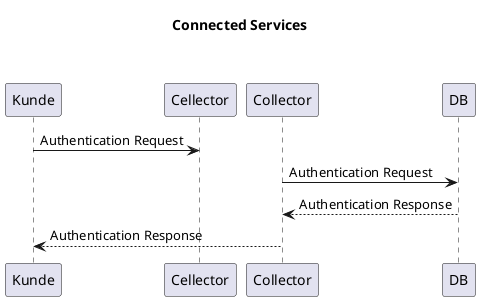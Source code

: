 @startuml
title Connected Services\n\n

Kunde-> Cellector: Authentication Request
Collector-> DB: Authentication Request
DB--> Collector: Authentication Response
Collector--> Kunde: Authentication Response
@enduml